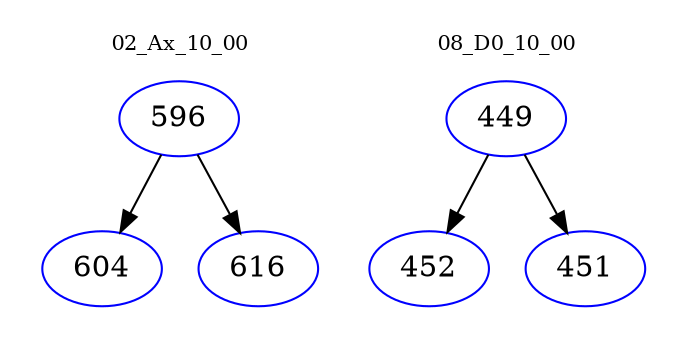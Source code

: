 digraph{
subgraph cluster_0 {
color = white
label = "02_Ax_10_00";
fontsize=10;
T0_596 [label="596", color="blue"]
T0_596 -> T0_604 [color="black"]
T0_604 [label="604", color="blue"]
T0_596 -> T0_616 [color="black"]
T0_616 [label="616", color="blue"]
}
subgraph cluster_1 {
color = white
label = "08_D0_10_00";
fontsize=10;
T1_449 [label="449", color="blue"]
T1_449 -> T1_452 [color="black"]
T1_452 [label="452", color="blue"]
T1_449 -> T1_451 [color="black"]
T1_451 [label="451", color="blue"]
}
}
